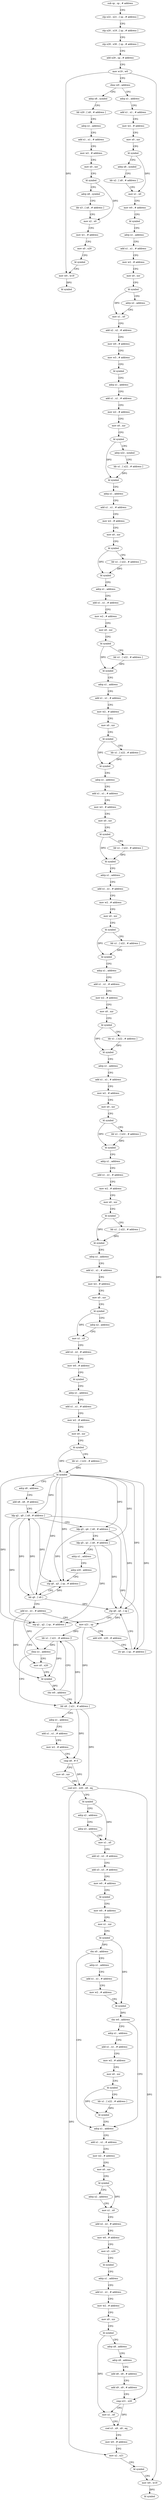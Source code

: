 digraph "func" {
"4200188" [label = "sub sp , sp , # address" ]
"4200192" [label = "stp x22 , x21 , [ sp , # address ]" ]
"4200196" [label = "stp x20 , x19 , [ sp , # address ]" ]
"4200200" [label = "stp x29 , x30 , [ sp , # address ]" ]
"4200204" [label = "add x29 , sp , # address" ]
"4200208" [label = "mov w19 , w0" ]
"4200212" [label = "cbnz w0 , address" ]
"4200940" [label = "adrp x8 , symbol" ]
"4200216" [label = "adrp x1 , address" ]
"4200944" [label = "ldr x20 , [ x8 , # address ]" ]
"4200948" [label = "adrp x1 , address" ]
"4200952" [label = "add x1 , x1 , # address" ]
"4200956" [label = "mov w2 , # address" ]
"4200960" [label = "mov x0 , xzr" ]
"4200964" [label = "bl symbol" ]
"4200968" [label = "adrp x8 , symbol" ]
"4200972" [label = "ldr x3 , [ x8 , # address ]" ]
"4200976" [label = "mov x2 , x0" ]
"4200980" [label = "mov w1 , # address" ]
"4200984" [label = "mov x0 , x20" ]
"4200988" [label = "bl symbol" ]
"4200992" [label = "mov w0 , w19" ]
"4200996" [label = "bl symbol" ]
"4200220" [label = "add x1 , x1 , # address" ]
"4200224" [label = "mov w2 , # address" ]
"4200228" [label = "mov x0 , xzr" ]
"4200232" [label = "bl symbol" ]
"4200236" [label = "adrp x8 , symbol" ]
"4200240" [label = "ldr x2 , [ x8 , # address ]" ]
"4200244" [label = "mov x1 , x0" ]
"4200248" [label = "mov w0 , # address" ]
"4200252" [label = "bl symbol" ]
"4200256" [label = "adrp x1 , address" ]
"4200260" [label = "add x1 , x1 , # address" ]
"4200264" [label = "mov w2 , # address" ]
"4200268" [label = "mov x0 , xzr" ]
"4200272" [label = "bl symbol" ]
"4200276" [label = "adrp x2 , address" ]
"4200280" [label = "mov x1 , x0" ]
"4200284" [label = "add x2 , x2 , # address" ]
"4200288" [label = "mov w0 , # address" ]
"4200292" [label = "mov w3 , # address" ]
"4200296" [label = "bl symbol" ]
"4200300" [label = "adrp x1 , address" ]
"4200304" [label = "add x1 , x1 , # address" ]
"4200308" [label = "mov w2 , # address" ]
"4200312" [label = "mov x0 , xzr" ]
"4200316" [label = "bl symbol" ]
"4200320" [label = "adrp x22 , symbol" ]
"4200324" [label = "ldr x1 , [ x22 , # address ]" ]
"4200328" [label = "bl symbol" ]
"4200332" [label = "adrp x1 , address" ]
"4200336" [label = "add x1 , x1 , # address" ]
"4200340" [label = "mov w2 , # address" ]
"4200344" [label = "mov x0 , xzr" ]
"4200348" [label = "bl symbol" ]
"4200352" [label = "ldr x1 , [ x22 , # address ]" ]
"4200356" [label = "bl symbol" ]
"4200360" [label = "adrp x1 , address" ]
"4200364" [label = "add x1 , x1 , # address" ]
"4200368" [label = "mov w2 , # address" ]
"4200372" [label = "mov x0 , xzr" ]
"4200376" [label = "bl symbol" ]
"4200380" [label = "ldr x1 , [ x22 , # address ]" ]
"4200384" [label = "bl symbol" ]
"4200388" [label = "adrp x1 , address" ]
"4200392" [label = "add x1 , x1 , # address" ]
"4200396" [label = "mov w2 , # address" ]
"4200400" [label = "mov x0 , xzr" ]
"4200404" [label = "bl symbol" ]
"4200408" [label = "ldr x1 , [ x22 , # address ]" ]
"4200412" [label = "bl symbol" ]
"4200416" [label = "adrp x1 , address" ]
"4200420" [label = "add x1 , x1 , # address" ]
"4200424" [label = "mov w2 , # address" ]
"4200428" [label = "mov x0 , xzr" ]
"4200432" [label = "bl symbol" ]
"4200436" [label = "ldr x1 , [ x22 , # address ]" ]
"4200440" [label = "bl symbol" ]
"4200444" [label = "adrp x1 , address" ]
"4200448" [label = "add x1 , x1 , # address" ]
"4200452" [label = "mov w2 , # address" ]
"4200456" [label = "mov x0 , xzr" ]
"4200460" [label = "bl symbol" ]
"4200464" [label = "ldr x1 , [ x22 , # address ]" ]
"4200468" [label = "bl symbol" ]
"4200472" [label = "adrp x1 , address" ]
"4200476" [label = "add x1 , x1 , # address" ]
"4200480" [label = "mov w2 , # address" ]
"4200484" [label = "mov x0 , xzr" ]
"4200488" [label = "bl symbol" ]
"4200492" [label = "ldr x1 , [ x22 , # address ]" ]
"4200496" [label = "bl symbol" ]
"4200500" [label = "adrp x1 , address" ]
"4200504" [label = "add x1 , x1 , # address" ]
"4200508" [label = "mov w2 , # address" ]
"4200512" [label = "mov x0 , xzr" ]
"4200516" [label = "bl symbol" ]
"4200520" [label = "ldr x1 , [ x22 , # address ]" ]
"4200524" [label = "bl symbol" ]
"4200528" [label = "adrp x1 , address" ]
"4200532" [label = "add x1 , x1 , # address" ]
"4200536" [label = "mov w2 , # address" ]
"4200540" [label = "mov x0 , xzr" ]
"4200544" [label = "bl symbol" ]
"4200548" [label = "ldr x1 , [ x22 , # address ]" ]
"4200552" [label = "bl symbol" ]
"4200556" [label = "adrp x1 , address" ]
"4200560" [label = "add x1 , x1 , # address" ]
"4200564" [label = "mov w2 , # address" ]
"4200568" [label = "mov x0 , xzr" ]
"4200572" [label = "bl symbol" ]
"4200576" [label = "adrp x2 , address" ]
"4200580" [label = "mov x1 , x0" ]
"4200584" [label = "add x2 , x2 , # address" ]
"4200588" [label = "mov w0 , # address" ]
"4200592" [label = "bl symbol" ]
"4200596" [label = "adrp x1 , address" ]
"4200600" [label = "add x1 , x1 , # address" ]
"4200604" [label = "mov w2 , # address" ]
"4200608" [label = "mov x0 , xzr" ]
"4200612" [label = "bl symbol" ]
"4200616" [label = "ldr x1 , [ x22 , # address ]" ]
"4200620" [label = "bl symbol" ]
"4200624" [label = "adrp x8 , address" ]
"4200628" [label = "add x8 , x8 , # address" ]
"4200632" [label = "ldp q2 , q0 , [ x8 , # address ]" ]
"4200636" [label = "ldp q3 , q4 , [ x8 , # address ]" ]
"4200640" [label = "ldp q5 , q1 , [ x8 , # address ]" ]
"4200644" [label = "adrp x1 , address" ]
"4200648" [label = "adrp x20 , address" ]
"4200652" [label = "stp q0 , q3 , [ sp , # address ]" ]
"4200656" [label = "ldr q0 , [ x8 ]" ]
"4200660" [label = "add x1 , x1 , # address" ]
"4200664" [label = "mov x21 , sp" ]
"4200668" [label = "add x20 , x20 , # address" ]
"4200672" [label = "str q4 , [ sp , # address ]" ]
"4200676" [label = "stp q0 , q5 , [ sp ]" ]
"4200680" [label = "stp q1 , q2 , [ sp , # address ]" ]
"4200684" [label = "mov x0 , x20" ]
"4200704" [label = "ldr x8 , [ x21 , # address ]" ]
"4200708" [label = "adrp x1 , address" ]
"4200712" [label = "add x1 , x1 , # address" ]
"4200716" [label = "mov w2 , # address" ]
"4200720" [label = "cmp x8 , # 0" ]
"4200724" [label = "mov x0 , xzr" ]
"4200728" [label = "csel x21 , x20 , x8 , eq" ]
"4200732" [label = "bl symbol" ]
"4200736" [label = "adrp x2 , address" ]
"4200740" [label = "adrp x3 , address" ]
"4200744" [label = "mov x1 , x0" ]
"4200748" [label = "add x2 , x2 , # address" ]
"4200752" [label = "add x3 , x3 , # address" ]
"4200756" [label = "mov w0 , # address" ]
"4200760" [label = "bl symbol" ]
"4200764" [label = "mov w0 , # address" ]
"4200768" [label = "mov x1 , xzr" ]
"4200772" [label = "bl symbol" ]
"4200776" [label = "cbz x0 , address" ]
"4200828" [label = "adrp x1 , address" ]
"4200780" [label = "adrp x1 , address" ]
"4200696" [label = "ldr x1 , [ x21 , # address ]!" ]
"4200700" [label = "cbnz x1 , address" ]
"4200832" [label = "add x1 , x1 , # address" ]
"4200836" [label = "mov w2 , # address" ]
"4200840" [label = "mov x0 , xzr" ]
"4200844" [label = "bl symbol" ]
"4200848" [label = "adrp x2 , address" ]
"4200852" [label = "mov x1 , x0" ]
"4200856" [label = "add x2 , x2 , # address" ]
"4200860" [label = "mov w0 , # address" ]
"4200864" [label = "mov x3 , x20" ]
"4200868" [label = "bl symbol" ]
"4200872" [label = "adrp x1 , address" ]
"4200876" [label = "add x1 , x1 , # address" ]
"4200880" [label = "mov w2 , # address" ]
"4200884" [label = "mov x0 , xzr" ]
"4200888" [label = "bl symbol" ]
"4200892" [label = "adrp x8 , address" ]
"4200896" [label = "adrp x9 , address" ]
"4200900" [label = "add x8 , x8 , # address" ]
"4200904" [label = "add x9 , x9 , # address" ]
"4200908" [label = "cmp x21 , x20" ]
"4200912" [label = "mov x1 , x0" ]
"4200916" [label = "csel x3 , x9 , x8 , eq" ]
"4200920" [label = "mov w0 , # address" ]
"4200924" [label = "mov x2 , x21" ]
"4200928" [label = "bl symbol" ]
"4200932" [label = "mov w0 , w19" ]
"4200936" [label = "bl symbol" ]
"4200784" [label = "add x1 , x1 , # address" ]
"4200788" [label = "mov w2 , # address" ]
"4200792" [label = "bl symbol" ]
"4200796" [label = "cbz w0 , address" ]
"4200800" [label = "adrp x1 , address" ]
"4200688" [label = "bl symbol" ]
"4200692" [label = "cbz w0 , address" ]
"4200804" [label = "add x1 , x1 , # address" ]
"4200808" [label = "mov w2 , # address" ]
"4200812" [label = "mov x0 , xzr" ]
"4200816" [label = "bl symbol" ]
"4200820" [label = "ldr x1 , [ x22 , # address ]" ]
"4200824" [label = "bl symbol" ]
"4200188" -> "4200192" [ label = "CFG" ]
"4200192" -> "4200196" [ label = "CFG" ]
"4200196" -> "4200200" [ label = "CFG" ]
"4200200" -> "4200204" [ label = "CFG" ]
"4200204" -> "4200208" [ label = "CFG" ]
"4200208" -> "4200212" [ label = "CFG" ]
"4200208" -> "4200992" [ label = "DFG" ]
"4200208" -> "4200932" [ label = "DFG" ]
"4200212" -> "4200940" [ label = "CFG" ]
"4200212" -> "4200216" [ label = "CFG" ]
"4200940" -> "4200944" [ label = "CFG" ]
"4200216" -> "4200220" [ label = "CFG" ]
"4200944" -> "4200948" [ label = "CFG" ]
"4200948" -> "4200952" [ label = "CFG" ]
"4200952" -> "4200956" [ label = "CFG" ]
"4200956" -> "4200960" [ label = "CFG" ]
"4200960" -> "4200964" [ label = "CFG" ]
"4200964" -> "4200968" [ label = "CFG" ]
"4200964" -> "4200976" [ label = "DFG" ]
"4200968" -> "4200972" [ label = "CFG" ]
"4200972" -> "4200976" [ label = "CFG" ]
"4200976" -> "4200980" [ label = "CFG" ]
"4200980" -> "4200984" [ label = "CFG" ]
"4200984" -> "4200988" [ label = "CFG" ]
"4200988" -> "4200992" [ label = "CFG" ]
"4200992" -> "4200996" [ label = "DFG" ]
"4200220" -> "4200224" [ label = "CFG" ]
"4200224" -> "4200228" [ label = "CFG" ]
"4200228" -> "4200232" [ label = "CFG" ]
"4200232" -> "4200236" [ label = "CFG" ]
"4200232" -> "4200244" [ label = "DFG" ]
"4200236" -> "4200240" [ label = "CFG" ]
"4200240" -> "4200244" [ label = "CFG" ]
"4200244" -> "4200248" [ label = "CFG" ]
"4200248" -> "4200252" [ label = "CFG" ]
"4200252" -> "4200256" [ label = "CFG" ]
"4200256" -> "4200260" [ label = "CFG" ]
"4200260" -> "4200264" [ label = "CFG" ]
"4200264" -> "4200268" [ label = "CFG" ]
"4200268" -> "4200272" [ label = "CFG" ]
"4200272" -> "4200276" [ label = "CFG" ]
"4200272" -> "4200280" [ label = "DFG" ]
"4200276" -> "4200280" [ label = "CFG" ]
"4200280" -> "4200284" [ label = "CFG" ]
"4200284" -> "4200288" [ label = "CFG" ]
"4200288" -> "4200292" [ label = "CFG" ]
"4200292" -> "4200296" [ label = "CFG" ]
"4200296" -> "4200300" [ label = "CFG" ]
"4200300" -> "4200304" [ label = "CFG" ]
"4200304" -> "4200308" [ label = "CFG" ]
"4200308" -> "4200312" [ label = "CFG" ]
"4200312" -> "4200316" [ label = "CFG" ]
"4200316" -> "4200320" [ label = "CFG" ]
"4200316" -> "4200328" [ label = "DFG" ]
"4200320" -> "4200324" [ label = "CFG" ]
"4200324" -> "4200328" [ label = "DFG" ]
"4200328" -> "4200332" [ label = "CFG" ]
"4200332" -> "4200336" [ label = "CFG" ]
"4200336" -> "4200340" [ label = "CFG" ]
"4200340" -> "4200344" [ label = "CFG" ]
"4200344" -> "4200348" [ label = "CFG" ]
"4200348" -> "4200352" [ label = "CFG" ]
"4200348" -> "4200356" [ label = "DFG" ]
"4200352" -> "4200356" [ label = "DFG" ]
"4200356" -> "4200360" [ label = "CFG" ]
"4200360" -> "4200364" [ label = "CFG" ]
"4200364" -> "4200368" [ label = "CFG" ]
"4200368" -> "4200372" [ label = "CFG" ]
"4200372" -> "4200376" [ label = "CFG" ]
"4200376" -> "4200380" [ label = "CFG" ]
"4200376" -> "4200384" [ label = "DFG" ]
"4200380" -> "4200384" [ label = "DFG" ]
"4200384" -> "4200388" [ label = "CFG" ]
"4200388" -> "4200392" [ label = "CFG" ]
"4200392" -> "4200396" [ label = "CFG" ]
"4200396" -> "4200400" [ label = "CFG" ]
"4200400" -> "4200404" [ label = "CFG" ]
"4200404" -> "4200408" [ label = "CFG" ]
"4200404" -> "4200412" [ label = "DFG" ]
"4200408" -> "4200412" [ label = "DFG" ]
"4200412" -> "4200416" [ label = "CFG" ]
"4200416" -> "4200420" [ label = "CFG" ]
"4200420" -> "4200424" [ label = "CFG" ]
"4200424" -> "4200428" [ label = "CFG" ]
"4200428" -> "4200432" [ label = "CFG" ]
"4200432" -> "4200436" [ label = "CFG" ]
"4200432" -> "4200440" [ label = "DFG" ]
"4200436" -> "4200440" [ label = "DFG" ]
"4200440" -> "4200444" [ label = "CFG" ]
"4200444" -> "4200448" [ label = "CFG" ]
"4200448" -> "4200452" [ label = "CFG" ]
"4200452" -> "4200456" [ label = "CFG" ]
"4200456" -> "4200460" [ label = "CFG" ]
"4200460" -> "4200464" [ label = "CFG" ]
"4200460" -> "4200468" [ label = "DFG" ]
"4200464" -> "4200468" [ label = "DFG" ]
"4200468" -> "4200472" [ label = "CFG" ]
"4200472" -> "4200476" [ label = "CFG" ]
"4200476" -> "4200480" [ label = "CFG" ]
"4200480" -> "4200484" [ label = "CFG" ]
"4200484" -> "4200488" [ label = "CFG" ]
"4200488" -> "4200492" [ label = "CFG" ]
"4200488" -> "4200496" [ label = "DFG" ]
"4200492" -> "4200496" [ label = "DFG" ]
"4200496" -> "4200500" [ label = "CFG" ]
"4200500" -> "4200504" [ label = "CFG" ]
"4200504" -> "4200508" [ label = "CFG" ]
"4200508" -> "4200512" [ label = "CFG" ]
"4200512" -> "4200516" [ label = "CFG" ]
"4200516" -> "4200520" [ label = "CFG" ]
"4200516" -> "4200524" [ label = "DFG" ]
"4200520" -> "4200524" [ label = "DFG" ]
"4200524" -> "4200528" [ label = "CFG" ]
"4200528" -> "4200532" [ label = "CFG" ]
"4200532" -> "4200536" [ label = "CFG" ]
"4200536" -> "4200540" [ label = "CFG" ]
"4200540" -> "4200544" [ label = "CFG" ]
"4200544" -> "4200548" [ label = "CFG" ]
"4200544" -> "4200552" [ label = "DFG" ]
"4200548" -> "4200552" [ label = "DFG" ]
"4200552" -> "4200556" [ label = "CFG" ]
"4200556" -> "4200560" [ label = "CFG" ]
"4200560" -> "4200564" [ label = "CFG" ]
"4200564" -> "4200568" [ label = "CFG" ]
"4200568" -> "4200572" [ label = "CFG" ]
"4200572" -> "4200576" [ label = "CFG" ]
"4200572" -> "4200580" [ label = "DFG" ]
"4200576" -> "4200580" [ label = "CFG" ]
"4200580" -> "4200584" [ label = "CFG" ]
"4200584" -> "4200588" [ label = "CFG" ]
"4200588" -> "4200592" [ label = "CFG" ]
"4200592" -> "4200596" [ label = "CFG" ]
"4200596" -> "4200600" [ label = "CFG" ]
"4200600" -> "4200604" [ label = "CFG" ]
"4200604" -> "4200608" [ label = "CFG" ]
"4200608" -> "4200612" [ label = "CFG" ]
"4200612" -> "4200616" [ label = "CFG" ]
"4200612" -> "4200620" [ label = "DFG" ]
"4200616" -> "4200620" [ label = "DFG" ]
"4200620" -> "4200624" [ label = "CFG" ]
"4200620" -> "4200632" [ label = "DFG" ]
"4200620" -> "4200652" [ label = "DFG" ]
"4200620" -> "4200656" [ label = "DFG" ]
"4200620" -> "4200676" [ label = "DFG" ]
"4200620" -> "4200640" [ label = "DFG" ]
"4200620" -> "4200680" [ label = "DFG" ]
"4200620" -> "4200636" [ label = "DFG" ]
"4200620" -> "4200672" [ label = "DFG" ]
"4200624" -> "4200628" [ label = "CFG" ]
"4200628" -> "4200632" [ label = "CFG" ]
"4200632" -> "4200636" [ label = "CFG" ]
"4200632" -> "4200652" [ label = "DFG" ]
"4200632" -> "4200656" [ label = "DFG" ]
"4200632" -> "4200676" [ label = "DFG" ]
"4200632" -> "4200680" [ label = "DFG" ]
"4200636" -> "4200640" [ label = "CFG" ]
"4200636" -> "4200652" [ label = "DFG" ]
"4200636" -> "4200672" [ label = "DFG" ]
"4200640" -> "4200644" [ label = "CFG" ]
"4200640" -> "4200676" [ label = "DFG" ]
"4200640" -> "4200680" [ label = "DFG" ]
"4200644" -> "4200648" [ label = "CFG" ]
"4200648" -> "4200652" [ label = "CFG" ]
"4200652" -> "4200656" [ label = "CFG" ]
"4200656" -> "4200660" [ label = "CFG" ]
"4200656" -> "4200632" [ label = "DFG" ]
"4200656" -> "4200652" [ label = "DFG" ]
"4200656" -> "4200676" [ label = "DFG" ]
"4200660" -> "4200664" [ label = "CFG" ]
"4200660" -> "4200688" [ label = "DFG" ]
"4200660" -> "4200700" [ label = "DFG" ]
"4200664" -> "4200668" [ label = "CFG" ]
"4200664" -> "4200704" [ label = "DFG" ]
"4200664" -> "4200696" [ label = "DFG" ]
"4200668" -> "4200672" [ label = "CFG" ]
"4200672" -> "4200676" [ label = "CFG" ]
"4200676" -> "4200680" [ label = "CFG" ]
"4200676" -> "4200664" [ label = "DFG" ]
"4200680" -> "4200684" [ label = "CFG" ]
"4200684" -> "4200688" [ label = "CFG" ]
"4200704" -> "4200708" [ label = "CFG" ]
"4200704" -> "4200720" [ label = "DFG" ]
"4200704" -> "4200728" [ label = "DFG" ]
"4200708" -> "4200712" [ label = "CFG" ]
"4200712" -> "4200716" [ label = "CFG" ]
"4200716" -> "4200720" [ label = "CFG" ]
"4200720" -> "4200724" [ label = "CFG" ]
"4200720" -> "4200728" [ label = "DFG" ]
"4200724" -> "4200728" [ label = "CFG" ]
"4200728" -> "4200732" [ label = "CFG" ]
"4200728" -> "4200908" [ label = "DFG" ]
"4200728" -> "4200924" [ label = "DFG" ]
"4200732" -> "4200736" [ label = "CFG" ]
"4200732" -> "4200744" [ label = "DFG" ]
"4200736" -> "4200740" [ label = "CFG" ]
"4200740" -> "4200744" [ label = "CFG" ]
"4200744" -> "4200748" [ label = "CFG" ]
"4200748" -> "4200752" [ label = "CFG" ]
"4200752" -> "4200756" [ label = "CFG" ]
"4200756" -> "4200760" [ label = "CFG" ]
"4200760" -> "4200764" [ label = "CFG" ]
"4200764" -> "4200768" [ label = "CFG" ]
"4200768" -> "4200772" [ label = "CFG" ]
"4200772" -> "4200776" [ label = "DFG" ]
"4200772" -> "4200792" [ label = "DFG" ]
"4200776" -> "4200828" [ label = "CFG" ]
"4200776" -> "4200780" [ label = "CFG" ]
"4200828" -> "4200832" [ label = "CFG" ]
"4200780" -> "4200784" [ label = "CFG" ]
"4200696" -> "4200700" [ label = "DFG" ]
"4200696" -> "4200688" [ label = "DFG" ]
"4200696" -> "4200704" [ label = "DFG" ]
"4200700" -> "4200684" [ label = "CFG" ]
"4200700" -> "4200704" [ label = "CFG" ]
"4200832" -> "4200836" [ label = "CFG" ]
"4200836" -> "4200840" [ label = "CFG" ]
"4200840" -> "4200844" [ label = "CFG" ]
"4200844" -> "4200848" [ label = "CFG" ]
"4200844" -> "4200852" [ label = "DFG" ]
"4200848" -> "4200852" [ label = "CFG" ]
"4200852" -> "4200856" [ label = "CFG" ]
"4200856" -> "4200860" [ label = "CFG" ]
"4200860" -> "4200864" [ label = "CFG" ]
"4200864" -> "4200868" [ label = "CFG" ]
"4200868" -> "4200872" [ label = "CFG" ]
"4200872" -> "4200876" [ label = "CFG" ]
"4200876" -> "4200880" [ label = "CFG" ]
"4200880" -> "4200884" [ label = "CFG" ]
"4200884" -> "4200888" [ label = "CFG" ]
"4200888" -> "4200892" [ label = "CFG" ]
"4200888" -> "4200912" [ label = "DFG" ]
"4200892" -> "4200896" [ label = "CFG" ]
"4200896" -> "4200900" [ label = "CFG" ]
"4200900" -> "4200904" [ label = "CFG" ]
"4200904" -> "4200908" [ label = "CFG" ]
"4200908" -> "4200912" [ label = "CFG" ]
"4200908" -> "4200916" [ label = "DFG" ]
"4200912" -> "4200916" [ label = "CFG" ]
"4200916" -> "4200920" [ label = "CFG" ]
"4200920" -> "4200924" [ label = "CFG" ]
"4200924" -> "4200928" [ label = "CFG" ]
"4200928" -> "4200932" [ label = "CFG" ]
"4200932" -> "4200936" [ label = "DFG" ]
"4200784" -> "4200788" [ label = "CFG" ]
"4200788" -> "4200792" [ label = "CFG" ]
"4200792" -> "4200796" [ label = "DFG" ]
"4200796" -> "4200828" [ label = "CFG" ]
"4200796" -> "4200800" [ label = "CFG" ]
"4200800" -> "4200804" [ label = "CFG" ]
"4200688" -> "4200692" [ label = "DFG" ]
"4200692" -> "4200704" [ label = "CFG" ]
"4200692" -> "4200696" [ label = "CFG" ]
"4200804" -> "4200808" [ label = "CFG" ]
"4200808" -> "4200812" [ label = "CFG" ]
"4200812" -> "4200816" [ label = "CFG" ]
"4200816" -> "4200820" [ label = "CFG" ]
"4200816" -> "4200824" [ label = "DFG" ]
"4200820" -> "4200824" [ label = "DFG" ]
"4200824" -> "4200828" [ label = "CFG" ]
}
